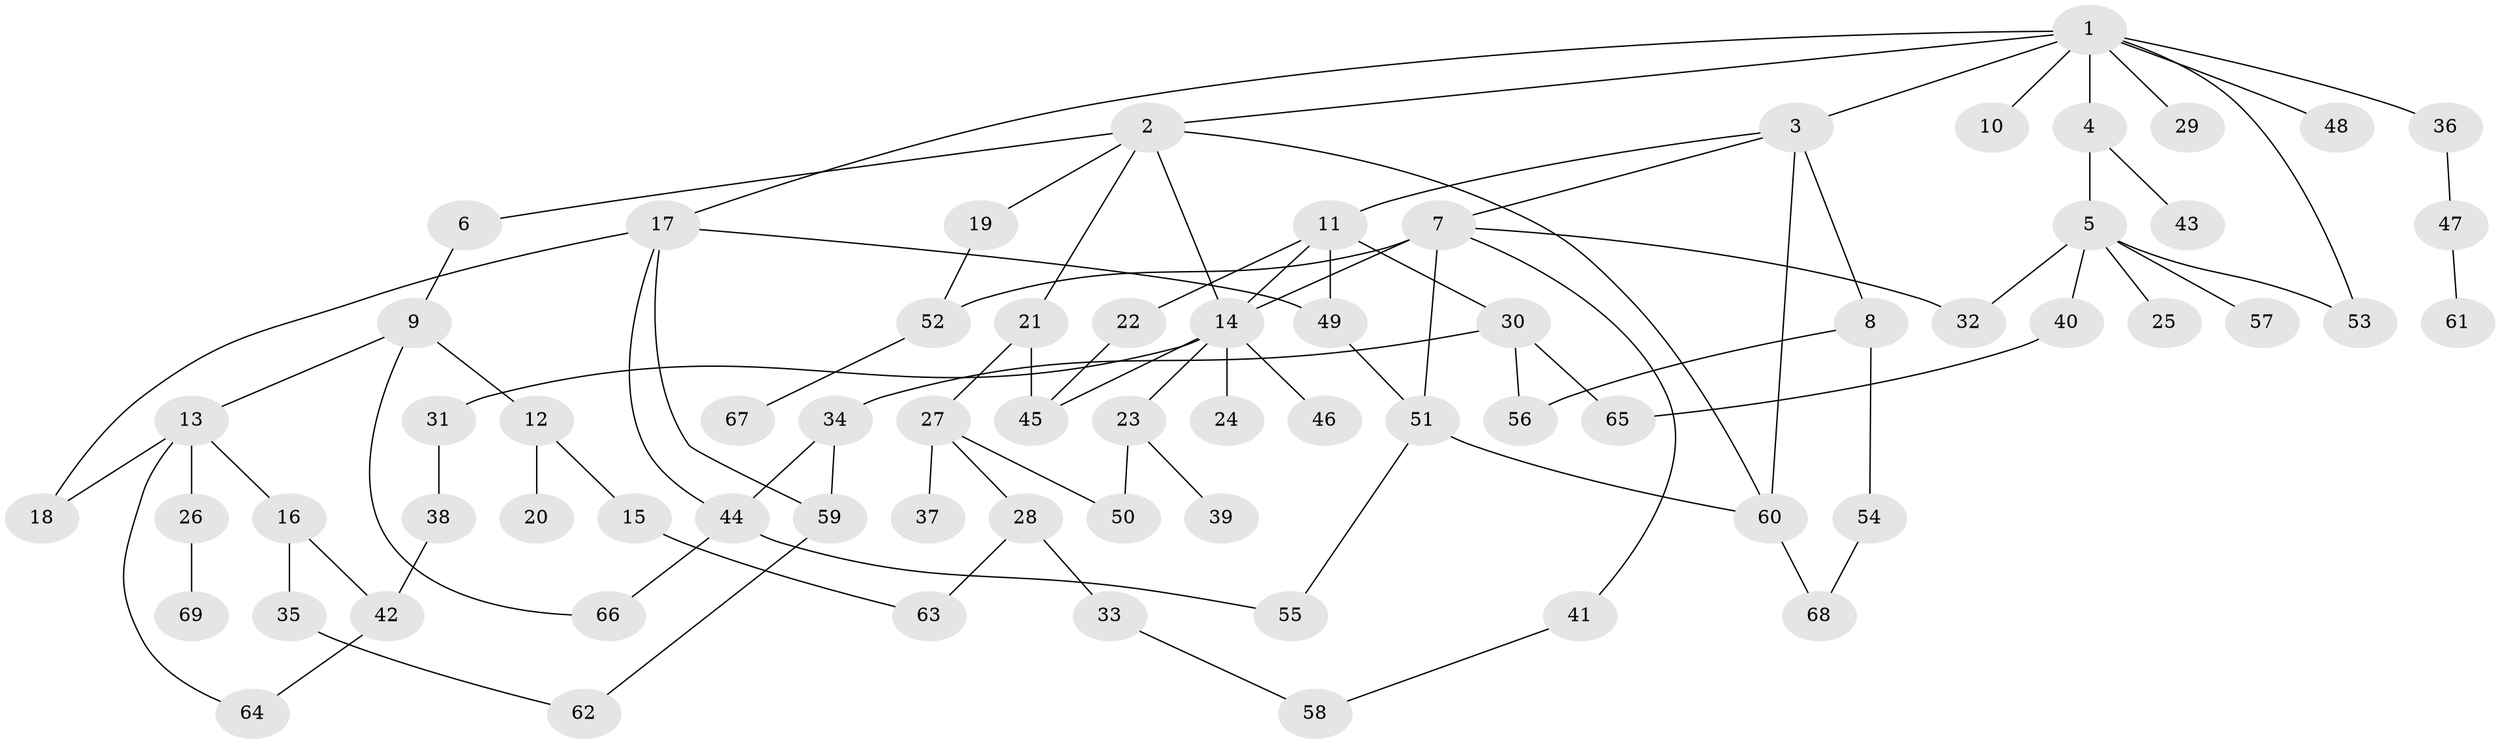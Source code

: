 // Generated by graph-tools (version 1.1) at 2025/25/03/09/25 03:25:30]
// undirected, 69 vertices, 93 edges
graph export_dot {
graph [start="1"]
  node [color=gray90,style=filled];
  1;
  2;
  3;
  4;
  5;
  6;
  7;
  8;
  9;
  10;
  11;
  12;
  13;
  14;
  15;
  16;
  17;
  18;
  19;
  20;
  21;
  22;
  23;
  24;
  25;
  26;
  27;
  28;
  29;
  30;
  31;
  32;
  33;
  34;
  35;
  36;
  37;
  38;
  39;
  40;
  41;
  42;
  43;
  44;
  45;
  46;
  47;
  48;
  49;
  50;
  51;
  52;
  53;
  54;
  55;
  56;
  57;
  58;
  59;
  60;
  61;
  62;
  63;
  64;
  65;
  66;
  67;
  68;
  69;
  1 -- 2;
  1 -- 3;
  1 -- 4;
  1 -- 10;
  1 -- 17;
  1 -- 29;
  1 -- 36;
  1 -- 48;
  1 -- 53;
  2 -- 6;
  2 -- 19;
  2 -- 21;
  2 -- 60;
  2 -- 14;
  3 -- 7;
  3 -- 8;
  3 -- 11;
  3 -- 60;
  4 -- 5;
  4 -- 43;
  5 -- 25;
  5 -- 32;
  5 -- 40;
  5 -- 57;
  5 -- 53;
  6 -- 9;
  7 -- 41;
  7 -- 51;
  7 -- 32;
  7 -- 52;
  7 -- 14;
  8 -- 54;
  8 -- 56;
  9 -- 12;
  9 -- 13;
  9 -- 66;
  11 -- 14;
  11 -- 22;
  11 -- 30;
  11 -- 49;
  12 -- 15;
  12 -- 20;
  13 -- 16;
  13 -- 18;
  13 -- 26;
  13 -- 64;
  14 -- 23;
  14 -- 24;
  14 -- 31;
  14 -- 45;
  14 -- 46;
  15 -- 63;
  16 -- 35;
  16 -- 42;
  17 -- 44;
  17 -- 59;
  17 -- 18;
  17 -- 49;
  19 -- 52;
  21 -- 27;
  21 -- 45;
  22 -- 45;
  23 -- 39;
  23 -- 50;
  26 -- 69;
  27 -- 28;
  27 -- 37;
  27 -- 50;
  28 -- 33;
  28 -- 63;
  30 -- 34;
  30 -- 65;
  30 -- 56;
  31 -- 38;
  33 -- 58;
  34 -- 59;
  34 -- 44;
  35 -- 62;
  36 -- 47;
  38 -- 42;
  40 -- 65;
  41 -- 58;
  42 -- 64;
  44 -- 55;
  44 -- 66;
  47 -- 61;
  49 -- 51;
  51 -- 55;
  51 -- 60;
  52 -- 67;
  54 -- 68;
  59 -- 62;
  60 -- 68;
}
